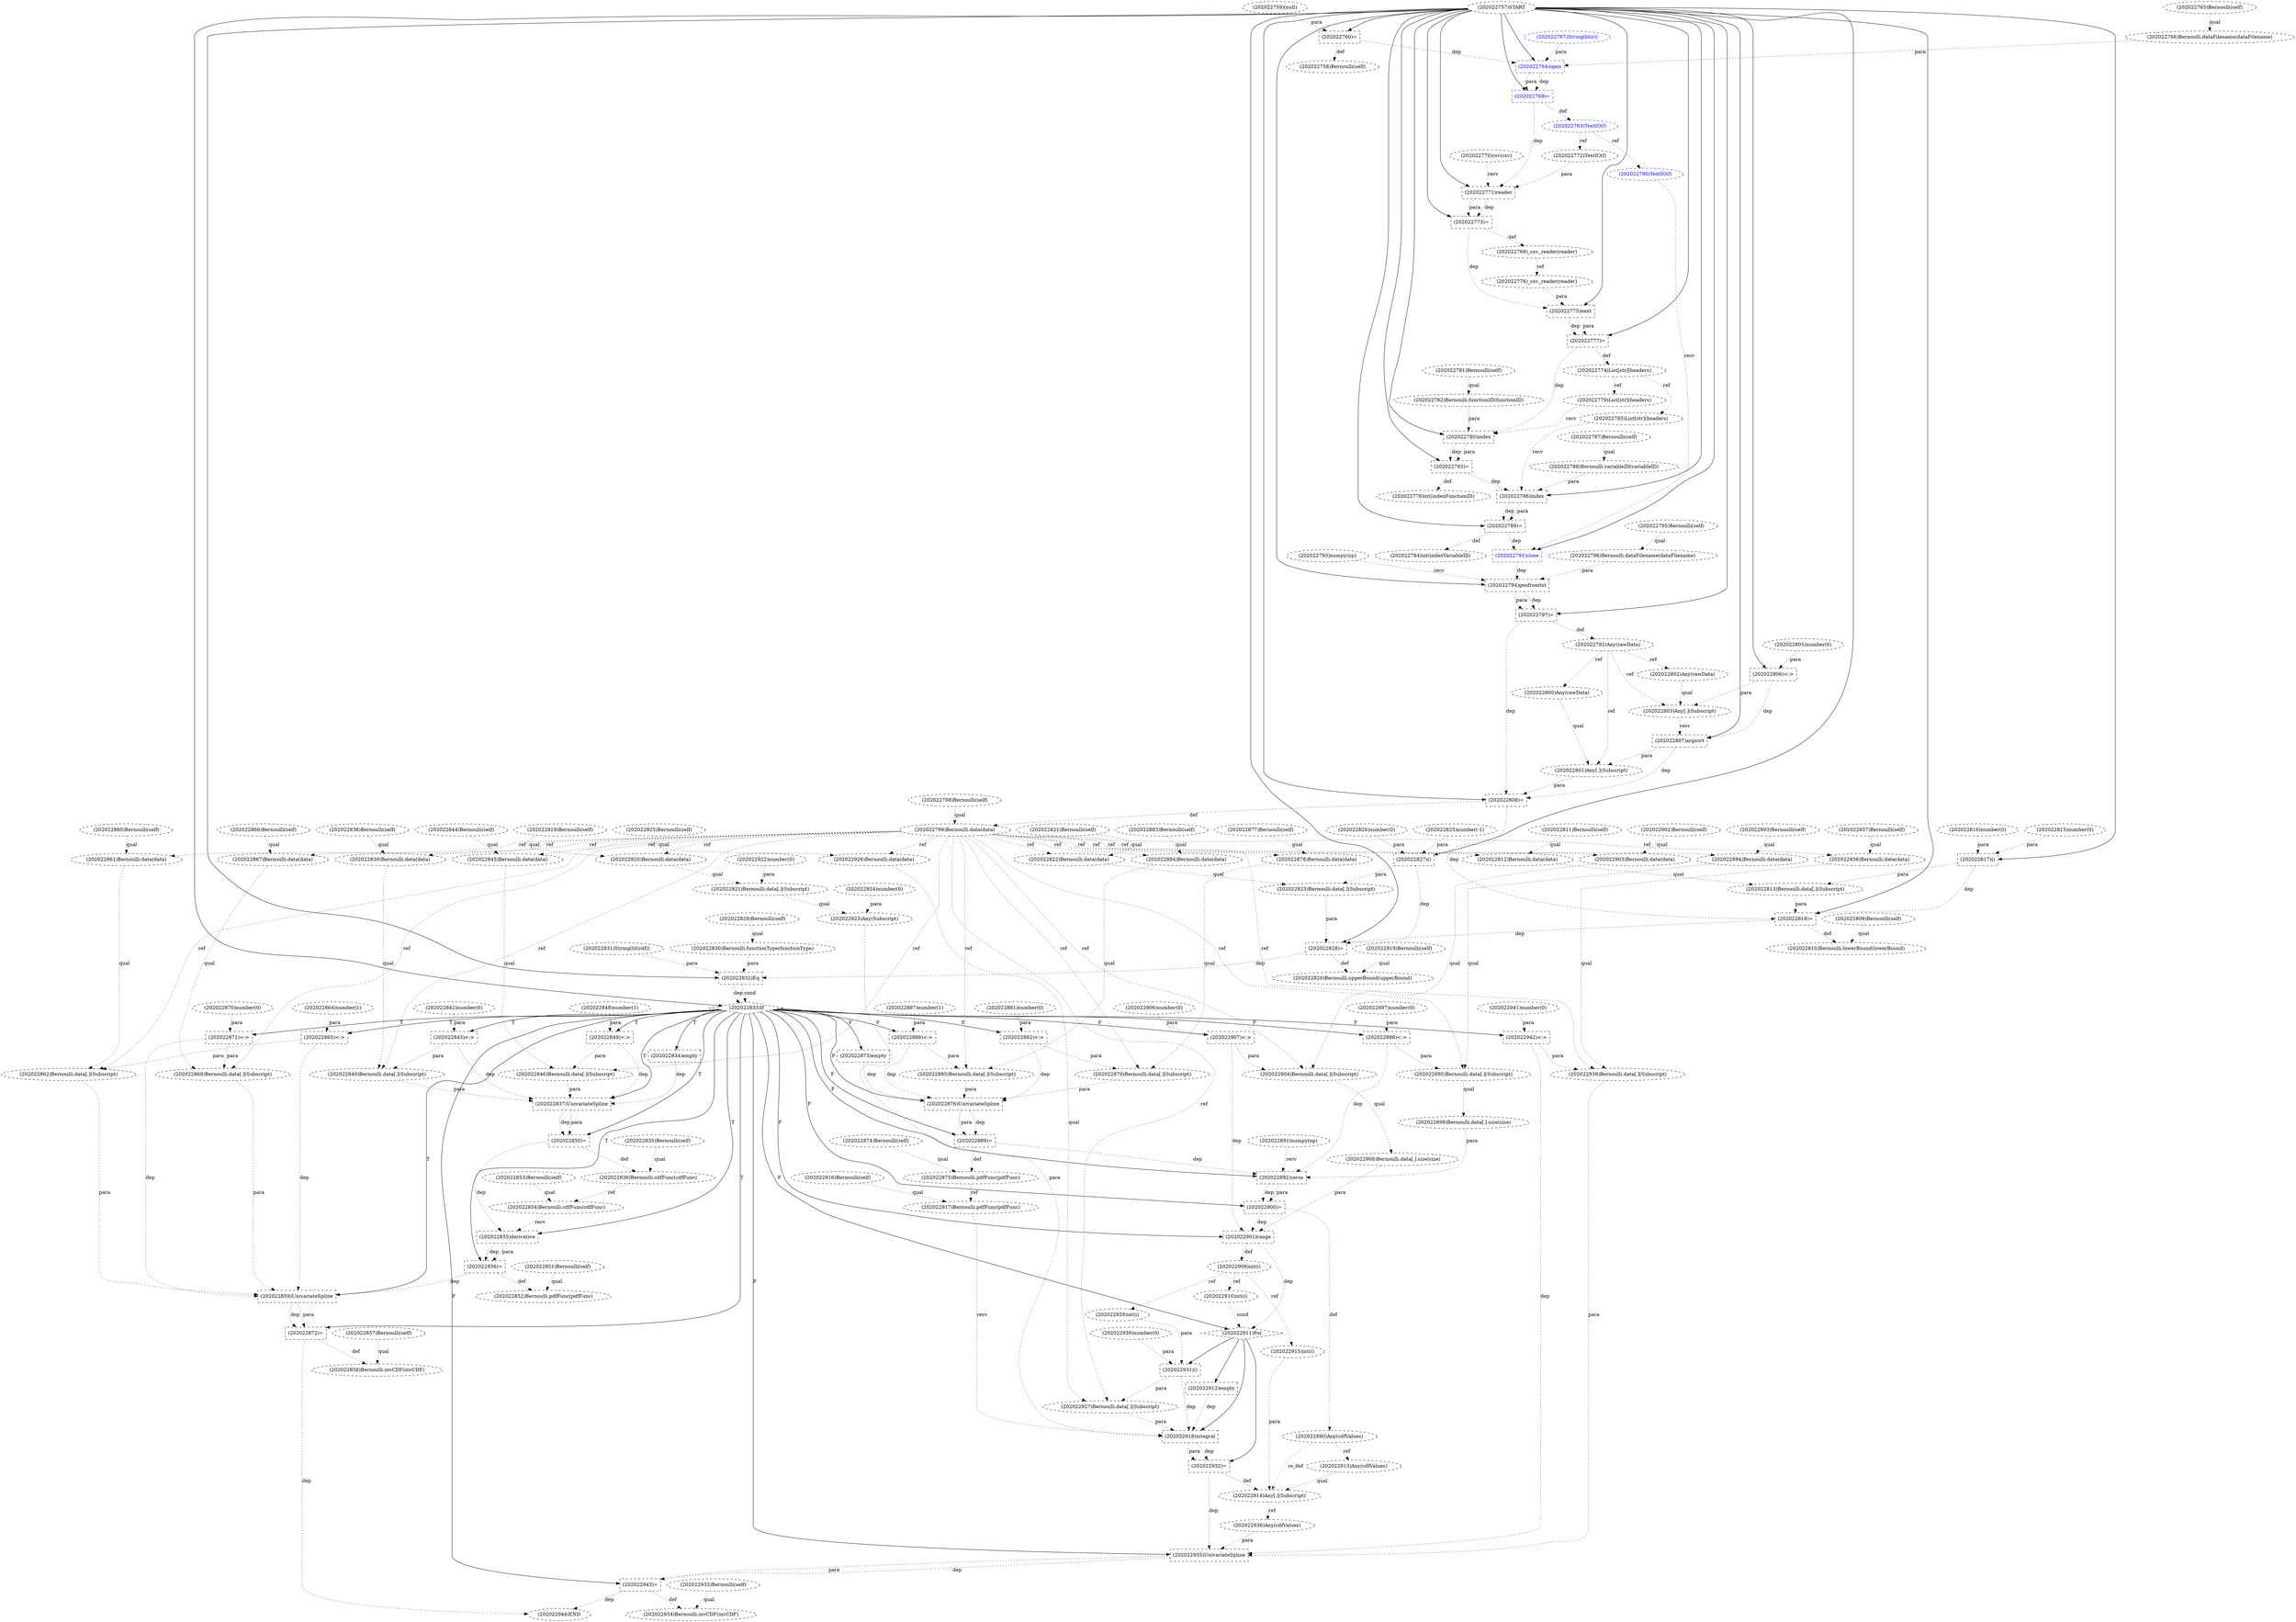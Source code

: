 digraph G {
1 [label="(202022894)Bernoulli.data(data)" shape=ellipse style=dashed]
2 [label="(202022917)Bernoulli.pdfFunc(pdfFunc)" shape=ellipse style=dashed]
3 [label="(202022943)=" shape=box style=dashed]
4 [label="(202022822)Bernoulli.data(data)" shape=ellipse style=dashed]
5 [label="(202022850)=" shape=box style=dashed]
6 [label="(202022774)List[str](headers)" shape=ellipse style=dashed]
7 [label="(202022877)Bernoulli(self)" shape=ellipse style=dashed]
8 [label="(202022819)Bernoulli(self)" shape=ellipse style=dashed]
9 [label="(202022939)Bernoulli.data[.](Subscript)" shape=ellipse style=dashed]
10 [label="(202022927)Bernoulli.data[.](Subscript)" shape=ellipse style=dashed]
11 [label="(202022773)=" shape=box style=dashed]
12 [label="(202022811)Bernoulli(self)" shape=ellipse style=dashed]
13 [label="(202022890)Any(cdfValues)" shape=ellipse style=dashed]
14 [label="(202022784)int(indexVariableID)" shape=ellipse style=dashed]
15 [label="(202022838)Bernoulli(self)" shape=ellipse style=dashed]
16 [label="(202022846)Bernoulli.data[.](Subscript)" shape=ellipse style=dashed]
17 [label="(202022914)Any[.](Subscript)" shape=ellipse style=dashed]
18 [label="(202022837)UnivariateSpline" shape=box style=dashed]
19 [label="(202022867)Bernoulli.data(data)" shape=ellipse style=dashed]
20 [label="(202022798)Bernoulli(self)" shape=ellipse style=dashed]
21 [label="(202022831)String(lit(cdf))" shape=ellipse style=dashed]
22 [label="(202022865)<:>" shape=box style=dashed]
23 [label="(202022931)()" shape=box style=dashed]
24 [label="(202022781)Bernoulli(self)" shape=ellipse style=dashed]
25 [label="(202022823)Bernoulli.data[.](Subscript)" shape=ellipse style=dashed]
26 [label="(202022932)=" shape=box style=dashed]
27 [label="(202022902)Bernoulli(self)" shape=ellipse style=dashed]
28 [label="(202022843)<:>" shape=box style=dashed]
29 [label="(202022807)argsort" shape=box style=dashed]
30 [label="(202022884)Bernoulli.data(data)" shape=ellipse style=dashed]
31 [label="(202022785)List[str](headers)" shape=ellipse style=dashed]
32 [label="(202022808)=" shape=box style=dashed]
33 [label="(202022770)csv(csv)" shape=ellipse style=dashed]
34 [label="(202022801)Any[.](Subscript)" shape=ellipse style=dashed]
35 [label="(202022780)index" shape=box style=dashed]
36 [label="(202022809)Bernoulli(self)" shape=ellipse style=dashed]
37 [label="(202022777)=" shape=box style=dashed]
38 [label="(202022800)Any(rawData)" shape=ellipse style=dashed]
39 [label="(202022834)empty" shape=box style=dashed]
40 [label="(202022873)empty" shape=box style=dashed]
41 [label="(202022821)Bernoulli(self)" shape=ellipse style=dashed]
42 [label="(202022786)index" shape=box style=dashed]
43 [label="(202022891)numpy(np)" shape=ellipse style=dashed]
44 [label="(202022912)empty" shape=box style=dashed]
45 [label="(202022765)Bernoulli(self)" shape=ellipse style=dashed]
46 [label="(202022855)derivative" shape=box style=dashed]
47 [label="(202022883)Bernoulli(self)" shape=ellipse style=dashed]
48 [label="(202022830)Bernoulli.functionType(functionType)" shape=ellipse style=dashed]
49 [label="(202022870)number(0)" shape=ellipse style=dashed]
50 [label="(202022776)_csv._reader(reader)" shape=ellipse style=dashed]
51 [label="(202022790)TextIO(f)" shape=ellipse style=dashed color=blue fontcolor=blue]
52 [label="(202022879)Bernoulli.data[.](Subscript)" shape=ellipse style=dashed]
53 [label="(202022791)close" shape=box style=dashed color=blue fontcolor=blue]
54 [label="(202022842)number(0)" shape=ellipse style=dashed]
55 [label="(202022818)=" shape=box style=dashed]
56 [label="(202022925)Bernoulli(self)" shape=ellipse style=dashed]
57 [label="(202022771)reader" shape=box style=dashed]
58 [label="(202022895)Bernoulli.data[.](Subscript)" shape=ellipse style=dashed]
59 [label="(202022904)Bernoulli.data[.](Subscript)" shape=ellipse style=dashed]
60 [label="(202022936)Any(cdfValues)" shape=ellipse style=dashed]
61 [label="(202022845)Bernoulli.data(data)" shape=ellipse style=dashed]
62 [label="(202022901)range" shape=box style=dashed]
63 [label="(202022907)<:>" shape=box style=dashed]
64 [label="(202022915)int(i)" shape=ellipse style=dashed]
65 [label="(202022832)Eq" shape=box style=dashed]
66 [label="(202022768)=" shape=box style=dashed color=blue fontcolor=blue]
67 [label="(202022829)Bernoulli(self)" shape=ellipse style=dashed]
68 [label="(202022782)Bernoulli.functionID(functionID)" shape=ellipse style=dashed]
69 [label="(202022810)Bernoulli.lowerBound(lowerBound)" shape=ellipse style=dashed]
70 [label="(202022797)=" shape=box style=dashed]
71 [label="(202022903)Bernoulli.data(data)" shape=ellipse style=dashed]
72 [label="(202022885)Bernoulli.data[.](Subscript)" shape=ellipse style=dashed]
73 [label="(202022788)Bernoulli.variableID(variableID)" shape=ellipse style=dashed]
74 [label="(202022815)number(0)" shape=ellipse style=dashed]
75 [label="(202022795)Bernoulli(self)" shape=ellipse style=dashed]
76 [label="(202022878)Bernoulli.data(data)" shape=ellipse style=dashed]
77 [label="(202022923)Any(Subscript)" shape=ellipse style=dashed]
78 [label="(202022897)number(0)" shape=ellipse style=dashed]
79 [label="(202022828)=" shape=box style=dashed]
80 [label="(202022910)int(i)" shape=ellipse style=dashed]
81 [label="(202022906)number(0)" shape=ellipse style=dashed]
82 [label="(202022933)Bernoulli(self)" shape=ellipse style=dashed]
83 [label="(202022806)<:>" shape=box style=dashed]
84 [label="(202022913)Any(cdfValues)" shape=ellipse style=dashed]
85 [label="(202022787)Bernoulli(self)" shape=ellipse style=dashed]
86 [label="(202022875)Bernoulli.pdfFunc(pdfFunc)" shape=ellipse style=dashed]
87 [label="(202022794)genfromtxt" shape=box style=dashed]
88 [label="(202022919)Bernoulli(self)" shape=ellipse style=dashed]
89 [label="(202022760)=" shape=box style=dashed]
90 [label="(202022844)Bernoulli(self)" shape=ellipse style=dashed]
91 [label="(202022871)<:>" shape=box style=dashed]
92 [label="(202022899)Bernoulli.data[.].size(size)" shape=ellipse style=dashed]
93 [label="(202022908)Bernoulli.data[.].size(size)" shape=ellipse style=dashed]
94 [label="(202022909)int(i)" shape=ellipse style=dashed]
95 [label="(202022836)Bernoulli.cdfFunc(cdfFunc)" shape=ellipse style=dashed]
96 [label="(202022789)=" shape=box style=dashed]
97 [label="(202022813)Bernoulli.data[.](Subscript)" shape=ellipse style=dashed]
98 [label="(202022763)TextIO(f)" shape=ellipse style=dashed color=blue fontcolor=blue]
99 [label="(202022860)Bernoulli(self)" shape=ellipse style=dashed]
100 [label="(202022803)Any[.](Subscript)" shape=ellipse style=dashed]
101 [label="(202022849)<:>" shape=box style=dashed]
102 [label="(202022889)=" shape=box style=dashed]
103 [label="(202022772)TextIO(f)" shape=ellipse style=dashed]
104 [label="(202022938)Bernoulli.data(data)" shape=ellipse style=dashed]
105 [label="(202022826)number(0)" shape=ellipse style=dashed]
106 [label="(202022764)open" shape=box style=dashed color=blue fontcolor=blue]
107 [label="(202022872)=" shape=box style=dashed]
108 [label="(202022926)Bernoulli.data(data)" shape=ellipse style=dashed]
109 [label="(202022775)next" shape=box style=dashed]
110 [label="(202022874)Bernoulli(self)" shape=ellipse style=dashed]
111 [label="(202022942)<:>" shape=box style=dashed]
112 [label="(202022944)END" style=dashed]
113 [label="(202022881)number(0)" shape=ellipse style=dashed]
114 [label="(202022839)Bernoulli.data(data)" shape=ellipse style=dashed]
115 [label="(202022916)Bernoulli(self)" shape=ellipse style=dashed]
116 [label="(202022767)String(lit(r))" shape=ellipse style=dashed color=blue fontcolor=blue]
117 [label="(202022866)Bernoulli(self)" shape=ellipse style=dashed]
118 [label="(202022935)UnivariateSpline" shape=box style=dashed]
119 [label="(202022805)number(0)" shape=ellipse style=dashed]
120 [label="(202022848)number(1)" shape=ellipse style=dashed]
121 [label="(202022853)Bernoulli(self)" shape=ellipse style=dashed]
122 [label="(202022859)UnivariateSpline" shape=box style=dashed]
123 [label="(202022892)zeros" shape=box style=dashed]
124 [label="(202022918)integral" shape=box style=dashed]
125 [label="(202022769)_csv._reader(reader)" shape=ellipse style=dashed]
126 [label="(202022851)Bernoulli(self)" shape=ellipse style=dashed]
127 [label="(202022868)Bernoulli.data[.](Subscript)" shape=ellipse style=dashed]
128 [label="(202022930)number(0)" shape=ellipse style=dashed]
129 [label="(202022862)Bernoulli.data[.](Subscript)" shape=ellipse style=dashed]
130 [label="(202022937)Bernoulli(self)" shape=ellipse style=dashed]
131 [label="(202022893)Bernoulli(self)" shape=ellipse style=dashed]
132 [label="(202022796)Bernoulli.dataFilename(dataFilename)" shape=ellipse style=dashed]
133 [label="(202022816)number(0)" shape=ellipse style=dashed]
134 [label="(202022921)Bernoulli.data[.](Subscript)" shape=ellipse style=dashed]
135 [label="(202022757)START" style=dashed]
136 [label="(202022793)numpy(np)" shape=ellipse style=dashed]
137 [label="(202022888)<:>" shape=box style=dashed]
138 [label="(202022882)<:>" shape=box style=dashed]
139 [label="(202022900)=" shape=box style=dashed]
140 [label="(202022833)If" shape=diamond style=dashed]
141 [label="(202022835)Bernoulli(self)" shape=ellipse style=dashed]
142 [label="(202022759)(null)" shape=ellipse style=dashed]
143 [label="(202022778)int(indexFunctionID)" shape=ellipse style=dashed]
144 [label="(202022864)number(1)" shape=ellipse style=dashed]
145 [label="(202022802)Any(rawData)" shape=ellipse style=dashed]
146 [label="(202022812)Bernoulli.data(data)" shape=ellipse style=dashed]
147 [label="(202022934)Bernoulli.invCDF(invCDF)" shape=ellipse style=dashed]
148 [label="(202022799)Bernoulli.data(data)" shape=ellipse style=dashed]
149 [label="(202022920)Bernoulli.data(data)" shape=ellipse style=dashed]
150 [label="(202022856)=" shape=box style=dashed]
151 [label="(202022922)number(0)" shape=ellipse style=dashed]
152 [label="(202022854)Bernoulli.cdfFunc(cdfFunc)" shape=ellipse style=dashed]
153 [label="(202022852)Bernoulli.pdfFunc(pdfFunc)" shape=ellipse style=dashed]
154 [label="(202022779)List[str](headers)" shape=ellipse style=dashed]
155 [label="(202022941)number(0)" shape=ellipse style=dashed]
156 [label="(202022792)Any(rawData)" shape=ellipse style=dashed]
157 [label="(202022911)For" shape=diamond style=dashed]
158 [label="(202022840)Bernoulli.data[.](Subscript)" shape=ellipse style=dashed]
159 [label="(202022820)Bernoulli.upperBound(upperBound)" shape=ellipse style=dashed]
160 [label="(202022858)Bernoulli.invCDF(invCDF)" shape=ellipse style=dashed]
161 [label="(202022783)=" shape=box style=dashed]
162 [label="(202022929)int(i)" shape=ellipse style=dashed]
163 [label="(202022817)()" shape=box style=dashed]
164 [label="(202022825)number(-1)" shape=ellipse style=dashed]
165 [label="(202022876)UnivariateSpline" shape=box style=dashed]
166 [label="(202022924)number(0)" shape=ellipse style=dashed]
167 [label="(202022766)Bernoulli.dataFilename(dataFilename)" shape=ellipse style=dashed]
168 [label="(202022861)Bernoulli.data(data)" shape=ellipse style=dashed]
169 [label="(202022857)Bernoulli(self)" shape=ellipse style=dashed]
170 [label="(202022898)<:>" shape=box style=dashed]
171 [label="(202022758)Bernoulli(self)" shape=ellipse style=dashed]
172 [label="(202022827)()" shape=box style=dashed]
173 [label="(202022887)number(1)" shape=ellipse style=dashed]
131 -> 1 [label="qual" style=dotted];
148 -> 1 [label="ref" style=dotted];
115 -> 2 [label="qual" style=dotted];
86 -> 2 [label="ref" style=dotted];
140 -> 3 [label="F"];
118 -> 3 [label="dep" style=dotted];
118 -> 3 [label="para" style=dotted];
41 -> 4 [label="qual" style=dotted];
148 -> 4 [label="ref" style=dotted];
140 -> 5 [label="T"];
18 -> 5 [label="dep" style=dotted];
18 -> 5 [label="para" style=dotted];
37 -> 6 [label="def" style=dotted];
104 -> 9 [label="qual" style=dotted];
111 -> 9 [label="para" style=dotted];
148 -> 9 [label="ref" style=dotted];
108 -> 10 [label="qual" style=dotted];
23 -> 10 [label="para" style=dotted];
148 -> 10 [label="ref" style=dotted];
135 -> 11 [label="" style=solid];
57 -> 11 [label="dep" style=dotted];
57 -> 11 [label="para" style=dotted];
139 -> 13 [label="def" style=dotted];
96 -> 14 [label="def" style=dotted];
61 -> 16 [label="qual" style=dotted];
101 -> 16 [label="para" style=dotted];
148 -> 16 [label="ref" style=dotted];
84 -> 17 [label="qual" style=dotted];
64 -> 17 [label="para" style=dotted];
26 -> 17 [label="def" style=dotted];
13 -> 17 [label="re_def" style=dotted color=red];
140 -> 18 [label="T"];
28 -> 18 [label="dep" style=dotted];
158 -> 18 [label="para" style=dotted];
101 -> 18 [label="dep" style=dotted];
16 -> 18 [label="para" style=dotted];
39 -> 18 [label="dep" style=dotted];
117 -> 19 [label="qual" style=dotted];
148 -> 19 [label="ref" style=dotted];
140 -> 22 [label="T"];
144 -> 22 [label="para" style=dotted];
157 -> 23 [label="" style=solid];
162 -> 23 [label="para" style=dotted];
128 -> 23 [label="para" style=dotted];
4 -> 25 [label="qual" style=dotted];
172 -> 25 [label="para" style=dotted];
157 -> 26 [label="" style=solid];
124 -> 26 [label="dep" style=dotted];
124 -> 26 [label="para" style=dotted];
140 -> 28 [label="T"];
54 -> 28 [label="para" style=dotted];
135 -> 29 [label="" style=solid];
83 -> 29 [label="dep" style=dotted];
100 -> 29 [label="recv" style=dotted];
47 -> 30 [label="qual" style=dotted];
148 -> 30 [label="ref" style=dotted];
6 -> 31 [label="ref" style=dotted];
135 -> 32 [label="" style=solid];
29 -> 32 [label="dep" style=dotted];
34 -> 32 [label="para" style=dotted];
70 -> 32 [label="dep" style=dotted];
38 -> 34 [label="qual" style=dotted];
29 -> 34 [label="para" style=dotted];
156 -> 34 [label="ref" style=dotted];
135 -> 35 [label="" style=solid];
154 -> 35 [label="recv" style=dotted];
68 -> 35 [label="para" style=dotted];
37 -> 35 [label="dep" style=dotted];
135 -> 37 [label="" style=solid];
109 -> 37 [label="dep" style=dotted];
109 -> 37 [label="para" style=dotted];
156 -> 38 [label="ref" style=dotted];
140 -> 39 [label="T"];
140 -> 40 [label="F"];
135 -> 42 [label="" style=solid];
31 -> 42 [label="recv" style=dotted];
73 -> 42 [label="para" style=dotted];
161 -> 42 [label="dep" style=dotted];
157 -> 44 [label="" style=solid];
140 -> 46 [label="T"];
152 -> 46 [label="recv" style=dotted];
5 -> 46 [label="dep" style=dotted];
67 -> 48 [label="qual" style=dotted];
125 -> 50 [label="ref" style=dotted];
98 -> 51 [label="ref" style=dotted];
76 -> 52 [label="qual" style=dotted];
138 -> 52 [label="para" style=dotted];
148 -> 52 [label="ref" style=dotted];
135 -> 53 [label="" style=solid];
51 -> 53 [label="recv" style=dotted];
96 -> 53 [label="dep" style=dotted];
135 -> 55 [label="" style=solid];
163 -> 55 [label="dep" style=dotted];
97 -> 55 [label="para" style=dotted];
32 -> 55 [label="dep" style=dotted];
135 -> 57 [label="" style=solid];
33 -> 57 [label="recv" style=dotted];
103 -> 57 [label="para" style=dotted];
66 -> 57 [label="dep" style=dotted];
1 -> 58 [label="qual" style=dotted];
170 -> 58 [label="para" style=dotted];
148 -> 58 [label="ref" style=dotted];
71 -> 59 [label="qual" style=dotted];
63 -> 59 [label="para" style=dotted];
148 -> 59 [label="ref" style=dotted];
17 -> 60 [label="ref" style=dotted];
90 -> 61 [label="qual" style=dotted];
148 -> 61 [label="ref" style=dotted];
140 -> 62 [label="F"];
63 -> 62 [label="dep" style=dotted];
93 -> 62 [label="para" style=dotted];
139 -> 62 [label="dep" style=dotted];
140 -> 63 [label="F"];
81 -> 63 [label="para" style=dotted];
94 -> 64 [label="ref" style=dotted];
135 -> 65 [label="" style=solid];
48 -> 65 [label="para" style=dotted];
21 -> 65 [label="para" style=dotted];
79 -> 65 [label="dep" style=dotted];
135 -> 66 [label="" style=solid];
106 -> 66 [label="dep" style=dotted];
106 -> 66 [label="para" style=dotted];
24 -> 68 [label="qual" style=dotted];
36 -> 69 [label="qual" style=dotted];
55 -> 69 [label="def" style=dotted];
135 -> 70 [label="" style=solid];
87 -> 70 [label="dep" style=dotted];
87 -> 70 [label="para" style=dotted];
27 -> 71 [label="qual" style=dotted];
148 -> 71 [label="ref" style=dotted];
30 -> 72 [label="qual" style=dotted];
137 -> 72 [label="para" style=dotted];
148 -> 72 [label="ref" style=dotted];
85 -> 73 [label="qual" style=dotted];
7 -> 76 [label="qual" style=dotted];
148 -> 76 [label="ref" style=dotted];
134 -> 77 [label="qual" style=dotted];
166 -> 77 [label="para" style=dotted];
135 -> 79 [label="" style=solid];
172 -> 79 [label="dep" style=dotted];
25 -> 79 [label="para" style=dotted];
55 -> 79 [label="dep" style=dotted];
94 -> 80 [label="ref" style=dotted];
135 -> 83 [label="" style=solid];
119 -> 83 [label="para" style=dotted];
13 -> 84 [label="ref" style=dotted];
110 -> 86 [label="qual" style=dotted];
102 -> 86 [label="def" style=dotted];
135 -> 87 [label="" style=solid];
136 -> 87 [label="recv" style=dotted];
132 -> 87 [label="para" style=dotted];
53 -> 87 [label="dep" style=dotted];
135 -> 89 [label="" style=solid];
142 -> 89 [label="para" style=dotted];
140 -> 91 [label="T"];
49 -> 91 [label="para" style=dotted];
58 -> 92 [label="qual" style=dotted];
59 -> 93 [label="qual" style=dotted];
62 -> 94 [label="def" style=dotted];
141 -> 95 [label="qual" style=dotted];
5 -> 95 [label="def" style=dotted];
135 -> 96 [label="" style=solid];
42 -> 96 [label="dep" style=dotted];
42 -> 96 [label="para" style=dotted];
146 -> 97 [label="qual" style=dotted];
163 -> 97 [label="para" style=dotted];
66 -> 98 [label="def" style=dotted];
145 -> 100 [label="qual" style=dotted];
83 -> 100 [label="para" style=dotted];
156 -> 100 [label="ref" style=dotted];
140 -> 101 [label="T"];
120 -> 101 [label="para" style=dotted];
140 -> 102 [label="F"];
165 -> 102 [label="dep" style=dotted];
165 -> 102 [label="para" style=dotted];
98 -> 103 [label="ref" style=dotted];
130 -> 104 [label="qual" style=dotted];
148 -> 104 [label="ref" style=dotted];
135 -> 106 [label="" style=solid];
167 -> 106 [label="para" style=dotted];
116 -> 106 [label="para" style=dotted];
89 -> 106 [label="dep" style=dotted];
140 -> 107 [label="T"];
122 -> 107 [label="dep" style=dotted];
122 -> 107 [label="para" style=dotted];
56 -> 108 [label="qual" style=dotted];
148 -> 108 [label="ref" style=dotted];
135 -> 109 [label="" style=solid];
50 -> 109 [label="para" style=dotted];
11 -> 109 [label="dep" style=dotted];
140 -> 111 [label="F"];
155 -> 111 [label="para" style=dotted];
3 -> 112 [label="dep" style=dotted];
107 -> 112 [label="dep" style=dotted];
15 -> 114 [label="qual" style=dotted];
148 -> 114 [label="ref" style=dotted];
140 -> 118 [label="F"];
60 -> 118 [label="para" style=dotted];
111 -> 118 [label="dep" style=dotted];
9 -> 118 [label="para" style=dotted];
26 -> 118 [label="dep" style=dotted];
140 -> 122 [label="T"];
22 -> 122 [label="dep" style=dotted];
129 -> 122 [label="para" style=dotted];
91 -> 122 [label="dep" style=dotted];
127 -> 122 [label="para" style=dotted];
150 -> 122 [label="dep" style=dotted];
140 -> 123 [label="F"];
43 -> 123 [label="recv" style=dotted];
170 -> 123 [label="dep" style=dotted];
92 -> 123 [label="para" style=dotted];
102 -> 123 [label="dep" style=dotted];
157 -> 124 [label="" style=solid];
2 -> 124 [label="recv" style=dotted];
77 -> 124 [label="para" style=dotted];
23 -> 124 [label="dep" style=dotted];
10 -> 124 [label="para" style=dotted];
44 -> 124 [label="dep" style=dotted];
11 -> 125 [label="def" style=dotted];
19 -> 127 [label="qual" style=dotted];
91 -> 127 [label="para" style=dotted];
148 -> 127 [label="ref" style=dotted];
168 -> 129 [label="qual" style=dotted];
22 -> 129 [label="para" style=dotted];
148 -> 129 [label="ref" style=dotted];
75 -> 132 [label="qual" style=dotted];
149 -> 134 [label="qual" style=dotted];
151 -> 134 [label="para" style=dotted];
140 -> 137 [label="F"];
173 -> 137 [label="para" style=dotted];
140 -> 138 [label="F"];
113 -> 138 [label="para" style=dotted];
140 -> 139 [label="F"];
123 -> 139 [label="dep" style=dotted];
123 -> 139 [label="para" style=dotted];
135 -> 140 [label="" style=solid];
65 -> 140 [label="dep" style=dotted];
65 -> 140 [label="cond" style=dotted];
161 -> 143 [label="def" style=dotted];
156 -> 145 [label="ref" style=dotted];
12 -> 146 [label="qual" style=dotted];
148 -> 146 [label="ref" style=dotted];
82 -> 147 [label="qual" style=dotted];
3 -> 147 [label="def" style=dotted];
20 -> 148 [label="qual" style=dotted];
32 -> 148 [label="def" style=dotted];
88 -> 149 [label="qual" style=dotted];
148 -> 149 [label="ref" style=dotted];
140 -> 150 [label="T"];
46 -> 150 [label="dep" style=dotted];
46 -> 150 [label="para" style=dotted];
121 -> 152 [label="qual" style=dotted];
95 -> 152 [label="ref" style=dotted];
126 -> 153 [label="qual" style=dotted];
150 -> 153 [label="def" style=dotted];
6 -> 154 [label="ref" style=dotted];
70 -> 156 [label="def" style=dotted];
140 -> 157 [label="F"];
62 -> 157 [label="dep" style=dotted];
80 -> 157 [label="cond" style=dotted];
114 -> 158 [label="qual" style=dotted];
28 -> 158 [label="para" style=dotted];
148 -> 158 [label="ref" style=dotted];
8 -> 159 [label="qual" style=dotted];
79 -> 159 [label="def" style=dotted];
169 -> 160 [label="qual" style=dotted];
107 -> 160 [label="def" style=dotted];
135 -> 161 [label="" style=solid];
35 -> 161 [label="dep" style=dotted];
35 -> 161 [label="para" style=dotted];
94 -> 162 [label="ref" style=dotted];
135 -> 163 [label="" style=solid];
74 -> 163 [label="para" style=dotted];
133 -> 163 [label="para" style=dotted];
140 -> 165 [label="F"];
138 -> 165 [label="dep" style=dotted];
52 -> 165 [label="para" style=dotted];
137 -> 165 [label="dep" style=dotted];
72 -> 165 [label="para" style=dotted];
40 -> 165 [label="dep" style=dotted];
45 -> 167 [label="qual" style=dotted];
99 -> 168 [label="qual" style=dotted];
148 -> 168 [label="ref" style=dotted];
140 -> 170 [label="F"];
78 -> 170 [label="para" style=dotted];
89 -> 171 [label="def" style=dotted];
135 -> 172 [label="" style=solid];
164 -> 172 [label="para" style=dotted];
105 -> 172 [label="para" style=dotted];
}